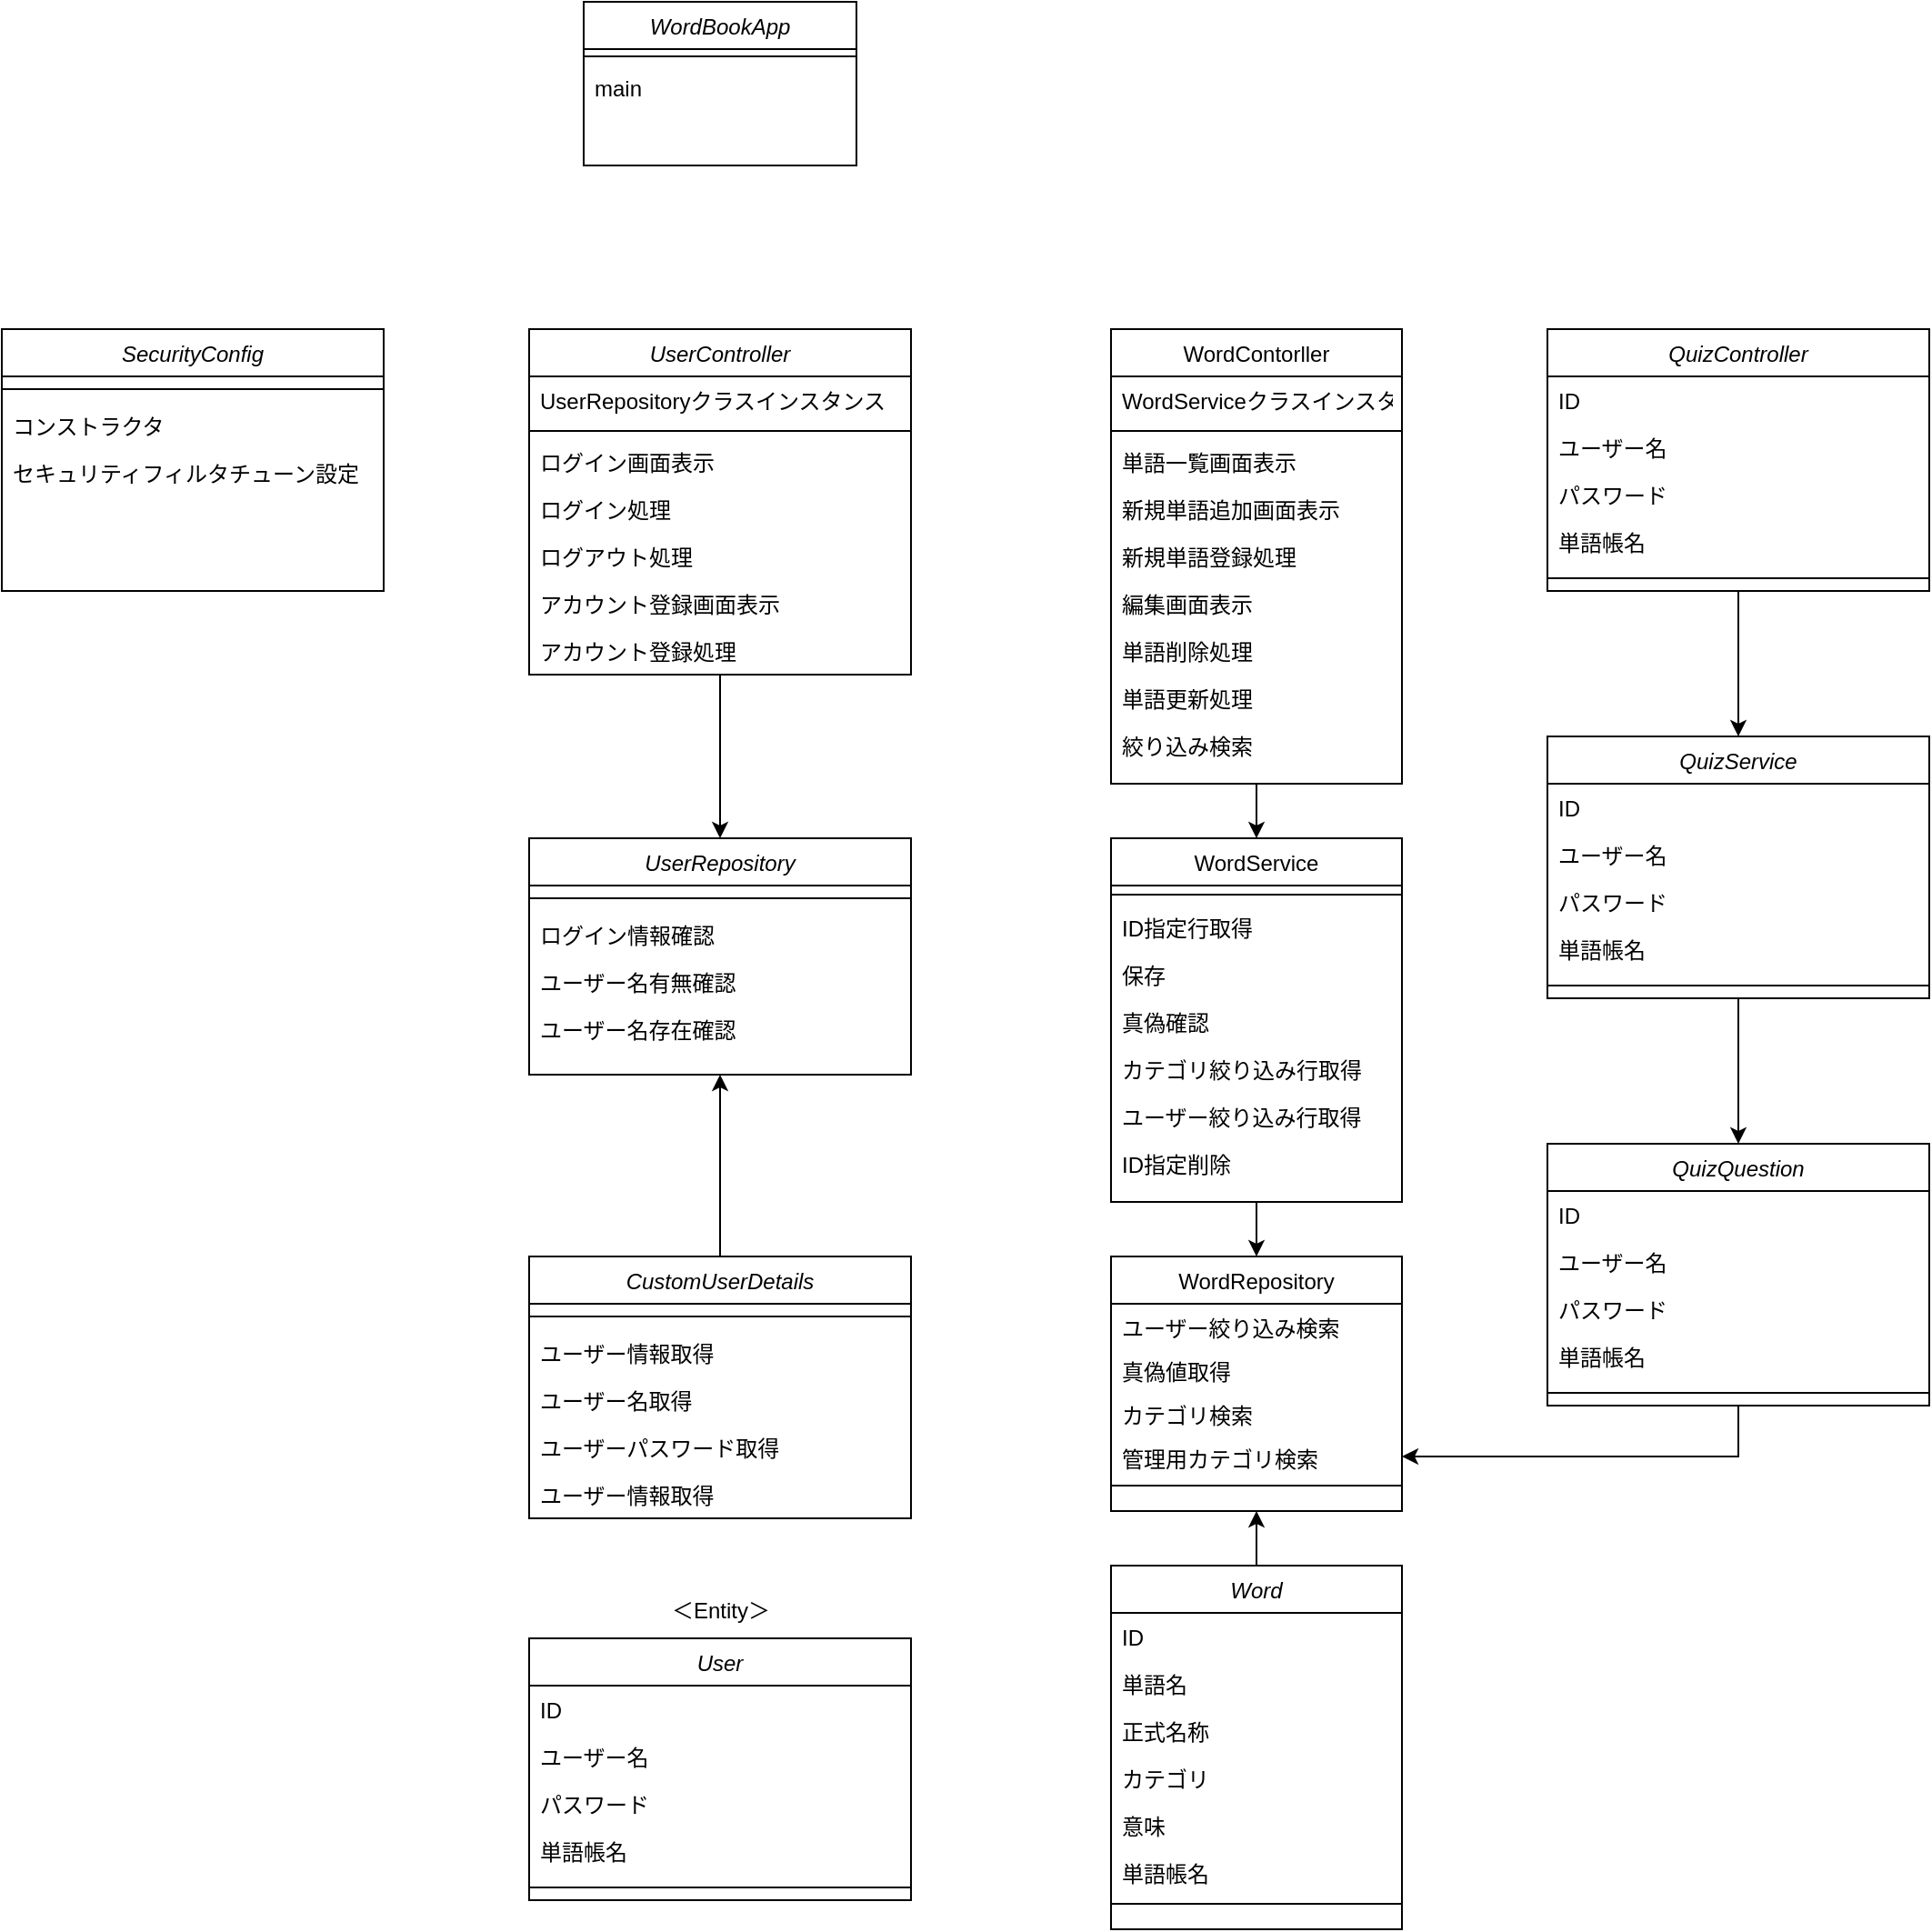 <mxfile version="26.2.15">
  <diagram id="C5RBs43oDa-KdzZeNtuy" name="Page-1">
    <mxGraphModel dx="1900" dy="2014" grid="1" gridSize="10" guides="1" tooltips="1" connect="1" arrows="1" fold="1" page="1" pageScale="1" pageWidth="827" pageHeight="1169" math="0" shadow="0">
      <root>
        <mxCell id="WIyWlLk6GJQsqaUBKTNV-0" />
        <mxCell id="WIyWlLk6GJQsqaUBKTNV-1" parent="WIyWlLk6GJQsqaUBKTNV-0" />
        <mxCell id="fqKVZ54tsh9SLhtuKbrm-7" style="edgeStyle=orthogonalEdgeStyle;rounded=0;orthogonalLoop=1;jettySize=auto;html=1;entryX=0.5;entryY=1;entryDx=0;entryDy=0;" edge="1" parent="WIyWlLk6GJQsqaUBKTNV-1" source="zkfFHV4jXpPFQw0GAbJ--0" target="zkfFHV4jXpPFQw0GAbJ--13">
          <mxGeometry relative="1" as="geometry" />
        </mxCell>
        <mxCell id="zkfFHV4jXpPFQw0GAbJ--0" value="Word" style="swimlane;fontStyle=2;align=center;verticalAlign=top;childLayout=stackLayout;horizontal=1;startSize=26;horizontalStack=0;resizeParent=1;resizeLast=0;collapsible=1;marginBottom=0;rounded=0;shadow=0;strokeWidth=1;" parent="WIyWlLk6GJQsqaUBKTNV-1" vertex="1">
          <mxGeometry x="80" y="580" width="160" height="200" as="geometry">
            <mxRectangle x="230" y="140" width="160" height="26" as="alternateBounds" />
          </mxGeometry>
        </mxCell>
        <mxCell id="zkfFHV4jXpPFQw0GAbJ--1" value="ID" style="text;align=left;verticalAlign=top;spacingLeft=4;spacingRight=4;overflow=hidden;rotatable=0;points=[[0,0.5],[1,0.5]];portConstraint=eastwest;" parent="zkfFHV4jXpPFQw0GAbJ--0" vertex="1">
          <mxGeometry y="26" width="160" height="26" as="geometry" />
        </mxCell>
        <mxCell id="zkfFHV4jXpPFQw0GAbJ--2" value="単語名" style="text;align=left;verticalAlign=top;spacingLeft=4;spacingRight=4;overflow=hidden;rotatable=0;points=[[0,0.5],[1,0.5]];portConstraint=eastwest;rounded=0;shadow=0;html=0;" parent="zkfFHV4jXpPFQw0GAbJ--0" vertex="1">
          <mxGeometry y="52" width="160" height="26" as="geometry" />
        </mxCell>
        <mxCell id="zkfFHV4jXpPFQw0GAbJ--3" value="正式名称" style="text;align=left;verticalAlign=top;spacingLeft=4;spacingRight=4;overflow=hidden;rotatable=0;points=[[0,0.5],[1,0.5]];portConstraint=eastwest;rounded=0;shadow=0;html=0;" parent="zkfFHV4jXpPFQw0GAbJ--0" vertex="1">
          <mxGeometry y="78" width="160" height="26" as="geometry" />
        </mxCell>
        <mxCell id="fqKVZ54tsh9SLhtuKbrm-28" value="カテゴリ" style="text;align=left;verticalAlign=top;spacingLeft=4;spacingRight=4;overflow=hidden;rotatable=0;points=[[0,0.5],[1,0.5]];portConstraint=eastwest;rounded=0;shadow=0;html=0;" vertex="1" parent="zkfFHV4jXpPFQw0GAbJ--0">
          <mxGeometry y="104" width="160" height="26" as="geometry" />
        </mxCell>
        <mxCell id="fqKVZ54tsh9SLhtuKbrm-29" value="意味" style="text;align=left;verticalAlign=top;spacingLeft=4;spacingRight=4;overflow=hidden;rotatable=0;points=[[0,0.5],[1,0.5]];portConstraint=eastwest;rounded=0;shadow=0;html=0;" vertex="1" parent="zkfFHV4jXpPFQw0GAbJ--0">
          <mxGeometry y="130" width="160" height="26" as="geometry" />
        </mxCell>
        <mxCell id="fqKVZ54tsh9SLhtuKbrm-30" value="単語帳名" style="text;align=left;verticalAlign=top;spacingLeft=4;spacingRight=4;overflow=hidden;rotatable=0;points=[[0,0.5],[1,0.5]];portConstraint=eastwest;rounded=0;shadow=0;html=0;" vertex="1" parent="zkfFHV4jXpPFQw0GAbJ--0">
          <mxGeometry y="156" width="160" height="26" as="geometry" />
        </mxCell>
        <mxCell id="zkfFHV4jXpPFQw0GAbJ--4" value="" style="line;html=1;strokeWidth=1;align=left;verticalAlign=middle;spacingTop=-1;spacingLeft=3;spacingRight=3;rotatable=0;labelPosition=right;points=[];portConstraint=eastwest;" parent="zkfFHV4jXpPFQw0GAbJ--0" vertex="1">
          <mxGeometry y="182" width="160" height="8" as="geometry" />
        </mxCell>
        <mxCell id="fqKVZ54tsh9SLhtuKbrm-9" style="edgeStyle=orthogonalEdgeStyle;rounded=0;orthogonalLoop=1;jettySize=auto;html=1;entryX=0.5;entryY=0;entryDx=0;entryDy=0;" edge="1" parent="WIyWlLk6GJQsqaUBKTNV-1" source="zkfFHV4jXpPFQw0GAbJ--6" target="zkfFHV4jXpPFQw0GAbJ--17">
          <mxGeometry relative="1" as="geometry" />
        </mxCell>
        <mxCell id="zkfFHV4jXpPFQw0GAbJ--6" value="WordContorller&#xa;" style="swimlane;fontStyle=0;align=center;verticalAlign=top;childLayout=stackLayout;horizontal=1;startSize=26;horizontalStack=0;resizeParent=1;resizeLast=0;collapsible=1;marginBottom=0;rounded=0;shadow=0;strokeWidth=1;" parent="WIyWlLk6GJQsqaUBKTNV-1" vertex="1">
          <mxGeometry x="80" y="-100" width="160" height="250" as="geometry">
            <mxRectangle x="130" y="380" width="160" height="26" as="alternateBounds" />
          </mxGeometry>
        </mxCell>
        <mxCell id="zkfFHV4jXpPFQw0GAbJ--7" value="WordServiceクラスインスタンス" style="text;align=left;verticalAlign=top;spacingLeft=4;spacingRight=4;overflow=hidden;rotatable=0;points=[[0,0.5],[1,0.5]];portConstraint=eastwest;" parent="zkfFHV4jXpPFQw0GAbJ--6" vertex="1">
          <mxGeometry y="26" width="160" height="26" as="geometry" />
        </mxCell>
        <mxCell id="zkfFHV4jXpPFQw0GAbJ--9" value="" style="line;html=1;strokeWidth=1;align=left;verticalAlign=middle;spacingTop=-1;spacingLeft=3;spacingRight=3;rotatable=0;labelPosition=right;points=[];portConstraint=eastwest;" parent="zkfFHV4jXpPFQw0GAbJ--6" vertex="1">
          <mxGeometry y="52" width="160" height="8" as="geometry" />
        </mxCell>
        <mxCell id="zkfFHV4jXpPFQw0GAbJ--11" value="単語一覧画面表示" style="text;align=left;verticalAlign=top;spacingLeft=4;spacingRight=4;overflow=hidden;rotatable=0;points=[[0,0.5],[1,0.5]];portConstraint=eastwest;" parent="zkfFHV4jXpPFQw0GAbJ--6" vertex="1">
          <mxGeometry y="60" width="160" height="26" as="geometry" />
        </mxCell>
        <mxCell id="fqKVZ54tsh9SLhtuKbrm-17" value="新規単語追加画面表示" style="text;align=left;verticalAlign=top;spacingLeft=4;spacingRight=4;overflow=hidden;rotatable=0;points=[[0,0.5],[1,0.5]];portConstraint=eastwest;" vertex="1" parent="zkfFHV4jXpPFQw0GAbJ--6">
          <mxGeometry y="86" width="160" height="26" as="geometry" />
        </mxCell>
        <mxCell id="fqKVZ54tsh9SLhtuKbrm-18" value="新規単語登録処理" style="text;align=left;verticalAlign=top;spacingLeft=4;spacingRight=4;overflow=hidden;rotatable=0;points=[[0,0.5],[1,0.5]];portConstraint=eastwest;" vertex="1" parent="zkfFHV4jXpPFQw0GAbJ--6">
          <mxGeometry y="112" width="160" height="26" as="geometry" />
        </mxCell>
        <mxCell id="fqKVZ54tsh9SLhtuKbrm-19" value="編集画面表示" style="text;align=left;verticalAlign=top;spacingLeft=4;spacingRight=4;overflow=hidden;rotatable=0;points=[[0,0.5],[1,0.5]];portConstraint=eastwest;" vertex="1" parent="zkfFHV4jXpPFQw0GAbJ--6">
          <mxGeometry y="138" width="160" height="26" as="geometry" />
        </mxCell>
        <mxCell id="fqKVZ54tsh9SLhtuKbrm-20" value="単語削除処理" style="text;align=left;verticalAlign=top;spacingLeft=4;spacingRight=4;overflow=hidden;rotatable=0;points=[[0,0.5],[1,0.5]];portConstraint=eastwest;" vertex="1" parent="zkfFHV4jXpPFQw0GAbJ--6">
          <mxGeometry y="164" width="160" height="26" as="geometry" />
        </mxCell>
        <mxCell id="fqKVZ54tsh9SLhtuKbrm-21" value="単語更新処理" style="text;align=left;verticalAlign=top;spacingLeft=4;spacingRight=4;overflow=hidden;rotatable=0;points=[[0,0.5],[1,0.5]];portConstraint=eastwest;" vertex="1" parent="zkfFHV4jXpPFQw0GAbJ--6">
          <mxGeometry y="190" width="160" height="26" as="geometry" />
        </mxCell>
        <mxCell id="fqKVZ54tsh9SLhtuKbrm-22" value="絞り込み検索" style="text;align=left;verticalAlign=top;spacingLeft=4;spacingRight=4;overflow=hidden;rotatable=0;points=[[0,0.5],[1,0.5]];portConstraint=eastwest;" vertex="1" parent="zkfFHV4jXpPFQw0GAbJ--6">
          <mxGeometry y="216" width="160" height="26" as="geometry" />
        </mxCell>
        <mxCell id="zkfFHV4jXpPFQw0GAbJ--13" value="WordRepository" style="swimlane;fontStyle=0;align=center;verticalAlign=top;childLayout=stackLayout;horizontal=1;startSize=26;horizontalStack=0;resizeParent=1;resizeLast=0;collapsible=1;marginBottom=0;rounded=0;shadow=0;strokeWidth=1;" parent="WIyWlLk6GJQsqaUBKTNV-1" vertex="1">
          <mxGeometry x="80" y="410" width="160" height="140" as="geometry">
            <mxRectangle x="340" y="380" width="170" height="26" as="alternateBounds" />
          </mxGeometry>
        </mxCell>
        <mxCell id="zkfFHV4jXpPFQw0GAbJ--14" value="ユーザー絞り込み検索" style="text;align=left;verticalAlign=top;spacingLeft=4;spacingRight=4;overflow=hidden;rotatable=0;points=[[0,0.5],[1,0.5]];portConstraint=eastwest;" parent="zkfFHV4jXpPFQw0GAbJ--13" vertex="1">
          <mxGeometry y="26" width="160" height="24" as="geometry" />
        </mxCell>
        <mxCell id="fqKVZ54tsh9SLhtuKbrm-23" value="真偽値取得" style="text;align=left;verticalAlign=top;spacingLeft=4;spacingRight=4;overflow=hidden;rotatable=0;points=[[0,0.5],[1,0.5]];portConstraint=eastwest;" vertex="1" parent="zkfFHV4jXpPFQw0GAbJ--13">
          <mxGeometry y="50" width="160" height="24" as="geometry" />
        </mxCell>
        <mxCell id="fqKVZ54tsh9SLhtuKbrm-24" value="カテゴリ検索" style="text;align=left;verticalAlign=top;spacingLeft=4;spacingRight=4;overflow=hidden;rotatable=0;points=[[0,0.5],[1,0.5]];portConstraint=eastwest;" vertex="1" parent="zkfFHV4jXpPFQw0GAbJ--13">
          <mxGeometry y="74" width="160" height="24" as="geometry" />
        </mxCell>
        <mxCell id="fqKVZ54tsh9SLhtuKbrm-25" value="管理用カテゴリ検索" style="text;align=left;verticalAlign=top;spacingLeft=4;spacingRight=4;overflow=hidden;rotatable=0;points=[[0,0.5],[1,0.5]];portConstraint=eastwest;" vertex="1" parent="zkfFHV4jXpPFQw0GAbJ--13">
          <mxGeometry y="98" width="160" height="24" as="geometry" />
        </mxCell>
        <mxCell id="zkfFHV4jXpPFQw0GAbJ--15" value="" style="line;html=1;strokeWidth=1;align=left;verticalAlign=middle;spacingTop=-1;spacingLeft=3;spacingRight=3;rotatable=0;labelPosition=right;points=[];portConstraint=eastwest;" parent="zkfFHV4jXpPFQw0GAbJ--13" vertex="1">
          <mxGeometry y="122" width="160" height="8" as="geometry" />
        </mxCell>
        <mxCell id="fqKVZ54tsh9SLhtuKbrm-8" style="edgeStyle=orthogonalEdgeStyle;rounded=0;orthogonalLoop=1;jettySize=auto;html=1;entryX=0.5;entryY=0;entryDx=0;entryDy=0;" edge="1" parent="WIyWlLk6GJQsqaUBKTNV-1" source="zkfFHV4jXpPFQw0GAbJ--17" target="zkfFHV4jXpPFQw0GAbJ--13">
          <mxGeometry relative="1" as="geometry" />
        </mxCell>
        <mxCell id="zkfFHV4jXpPFQw0GAbJ--17" value="WordService" style="swimlane;fontStyle=0;align=center;verticalAlign=top;childLayout=stackLayout;horizontal=1;startSize=26;horizontalStack=0;resizeParent=1;resizeLast=0;collapsible=1;marginBottom=0;rounded=0;shadow=0;strokeWidth=1;" parent="WIyWlLk6GJQsqaUBKTNV-1" vertex="1">
          <mxGeometry x="80" y="180" width="160" height="200" as="geometry">
            <mxRectangle x="80" y="200" width="160" height="26" as="alternateBounds" />
          </mxGeometry>
        </mxCell>
        <mxCell id="fqKVZ54tsh9SLhtuKbrm-12" style="line;html=1;strokeWidth=1;align=left;verticalAlign=middle;spacingTop=-1;spacingLeft=3;spacingRight=3;rotatable=0;labelPosition=right;points=[];portConstraint=eastwest;" vertex="1" parent="zkfFHV4jXpPFQw0GAbJ--17">
          <mxGeometry y="26" width="160" height="10" as="geometry" />
        </mxCell>
        <mxCell id="zkfFHV4jXpPFQw0GAbJ--18" value="ID指定行取得" style="text;align=left;verticalAlign=top;spacingLeft=4;spacingRight=4;overflow=hidden;rotatable=0;points=[[0,0.5],[1,0.5]];portConstraint=eastwest;" parent="zkfFHV4jXpPFQw0GAbJ--17" vertex="1">
          <mxGeometry y="36" width="160" height="26" as="geometry" />
        </mxCell>
        <mxCell id="fqKVZ54tsh9SLhtuKbrm-14" value="保存" style="text;align=left;verticalAlign=top;spacingLeft=4;spacingRight=4;overflow=hidden;rotatable=0;points=[[0,0.5],[1,0.5]];portConstraint=eastwest;rounded=0;shadow=0;html=0;" vertex="1" parent="zkfFHV4jXpPFQw0GAbJ--17">
          <mxGeometry y="62" width="160" height="26" as="geometry" />
        </mxCell>
        <mxCell id="zkfFHV4jXpPFQw0GAbJ--20" value="真偽確認&#xa;&#xa;" style="text;align=left;verticalAlign=top;spacingLeft=4;spacingRight=4;overflow=hidden;rotatable=0;points=[[0,0.5],[1,0.5]];portConstraint=eastwest;rounded=0;shadow=0;html=0;" parent="zkfFHV4jXpPFQw0GAbJ--17" vertex="1">
          <mxGeometry y="88" width="160" height="26" as="geometry" />
        </mxCell>
        <mxCell id="zkfFHV4jXpPFQw0GAbJ--19" value="カテゴリ絞り込み行取得" style="text;align=left;verticalAlign=top;spacingLeft=4;spacingRight=4;overflow=hidden;rotatable=0;points=[[0,0.5],[1,0.5]];portConstraint=eastwest;rounded=0;shadow=0;html=0;" parent="zkfFHV4jXpPFQw0GAbJ--17" vertex="1">
          <mxGeometry y="114" width="160" height="26" as="geometry" />
        </mxCell>
        <mxCell id="zkfFHV4jXpPFQw0GAbJ--22" value="ユーザー絞り込み行取得" style="text;align=left;verticalAlign=top;spacingLeft=4;spacingRight=4;overflow=hidden;rotatable=0;points=[[0,0.5],[1,0.5]];portConstraint=eastwest;rounded=0;shadow=0;html=0;" parent="zkfFHV4jXpPFQw0GAbJ--17" vertex="1">
          <mxGeometry y="140" width="160" height="26" as="geometry" />
        </mxCell>
        <mxCell id="zkfFHV4jXpPFQw0GAbJ--21" value="ID指定削除" style="text;align=left;verticalAlign=top;spacingLeft=4;spacingRight=4;overflow=hidden;rotatable=0;points=[[0,0.5],[1,0.5]];portConstraint=eastwest;rounded=0;shadow=0;html=0;" parent="zkfFHV4jXpPFQw0GAbJ--17" vertex="1">
          <mxGeometry y="166" width="160" height="26" as="geometry" />
        </mxCell>
        <mxCell id="fqKVZ54tsh9SLhtuKbrm-0" value="WordBookApp" style="swimlane;fontStyle=2;align=center;verticalAlign=top;childLayout=stackLayout;horizontal=1;startSize=26;horizontalStack=0;resizeParent=1;resizeLast=0;collapsible=1;marginBottom=0;rounded=0;shadow=0;strokeWidth=1;" vertex="1" parent="WIyWlLk6GJQsqaUBKTNV-1">
          <mxGeometry x="-210" y="-280" width="150" height="90" as="geometry">
            <mxRectangle x="230" y="140" width="160" height="26" as="alternateBounds" />
          </mxGeometry>
        </mxCell>
        <mxCell id="fqKVZ54tsh9SLhtuKbrm-4" value="" style="line;html=1;strokeWidth=1;align=left;verticalAlign=middle;spacingTop=-1;spacingLeft=3;spacingRight=3;rotatable=0;labelPosition=right;points=[];portConstraint=eastwest;" vertex="1" parent="fqKVZ54tsh9SLhtuKbrm-0">
          <mxGeometry y="26" width="150" height="8" as="geometry" />
        </mxCell>
        <mxCell id="fqKVZ54tsh9SLhtuKbrm-5" value="main&#xa;" style="text;align=left;verticalAlign=top;spacingLeft=4;spacingRight=4;overflow=hidden;rotatable=0;points=[[0,0.5],[1,0.5]];portConstraint=eastwest;" vertex="1" parent="fqKVZ54tsh9SLhtuKbrm-0">
          <mxGeometry y="34" width="150" height="26" as="geometry" />
        </mxCell>
        <mxCell id="fqKVZ54tsh9SLhtuKbrm-64" value="" style="edgeStyle=orthogonalEdgeStyle;rounded=0;orthogonalLoop=1;jettySize=auto;html=1;" edge="1" parent="WIyWlLk6GJQsqaUBKTNV-1" source="fqKVZ54tsh9SLhtuKbrm-42" target="fqKVZ54tsh9SLhtuKbrm-56">
          <mxGeometry relative="1" as="geometry" />
        </mxCell>
        <mxCell id="fqKVZ54tsh9SLhtuKbrm-42" value="UserController" style="swimlane;fontStyle=2;align=center;verticalAlign=top;childLayout=stackLayout;horizontal=1;startSize=26;horizontalStack=0;resizeParent=1;resizeLast=0;collapsible=1;marginBottom=0;rounded=0;shadow=0;strokeWidth=1;" vertex="1" parent="WIyWlLk6GJQsqaUBKTNV-1">
          <mxGeometry x="-240" y="-100" width="210" height="190" as="geometry">
            <mxRectangle x="230" y="140" width="160" height="26" as="alternateBounds" />
          </mxGeometry>
        </mxCell>
        <mxCell id="fqKVZ54tsh9SLhtuKbrm-50" value="UserRepositoryクラスインスタンス&#xa;&#xa;" style="text;align=left;verticalAlign=top;spacingLeft=4;spacingRight=4;overflow=hidden;rotatable=0;points=[[0,0.5],[1,0.5]];portConstraint=eastwest;" vertex="1" parent="fqKVZ54tsh9SLhtuKbrm-42">
          <mxGeometry y="26" width="210" height="26" as="geometry" />
        </mxCell>
        <mxCell id="fqKVZ54tsh9SLhtuKbrm-49" style="line;html=1;strokeWidth=1;align=left;verticalAlign=middle;spacingTop=-1;spacingLeft=3;spacingRight=3;rotatable=0;labelPosition=right;points=[];portConstraint=eastwest;" vertex="1" parent="fqKVZ54tsh9SLhtuKbrm-42">
          <mxGeometry y="52" width="210" height="8" as="geometry" />
        </mxCell>
        <mxCell id="fqKVZ54tsh9SLhtuKbrm-44" value="ログイン画面表示" style="text;align=left;verticalAlign=top;spacingLeft=4;spacingRight=4;overflow=hidden;rotatable=0;points=[[0,0.5],[1,0.5]];portConstraint=eastwest;" vertex="1" parent="fqKVZ54tsh9SLhtuKbrm-42">
          <mxGeometry y="60" width="210" height="26" as="geometry" />
        </mxCell>
        <mxCell id="fqKVZ54tsh9SLhtuKbrm-51" value="ログイン処理&#xa;" style="text;align=left;verticalAlign=top;spacingLeft=4;spacingRight=4;overflow=hidden;rotatable=0;points=[[0,0.5],[1,0.5]];portConstraint=eastwest;" vertex="1" parent="fqKVZ54tsh9SLhtuKbrm-42">
          <mxGeometry y="86" width="210" height="26" as="geometry" />
        </mxCell>
        <mxCell id="fqKVZ54tsh9SLhtuKbrm-52" value="ログアウト処理&#xa;" style="text;align=left;verticalAlign=top;spacingLeft=4;spacingRight=4;overflow=hidden;rotatable=0;points=[[0,0.5],[1,0.5]];portConstraint=eastwest;" vertex="1" parent="fqKVZ54tsh9SLhtuKbrm-42">
          <mxGeometry y="112" width="210" height="26" as="geometry" />
        </mxCell>
        <mxCell id="fqKVZ54tsh9SLhtuKbrm-53" value="アカウント登録画面表示&#xa;" style="text;align=left;verticalAlign=top;spacingLeft=4;spacingRight=4;overflow=hidden;rotatable=0;points=[[0,0.5],[1,0.5]];portConstraint=eastwest;" vertex="1" parent="fqKVZ54tsh9SLhtuKbrm-42">
          <mxGeometry y="138" width="210" height="26" as="geometry" />
        </mxCell>
        <mxCell id="fqKVZ54tsh9SLhtuKbrm-54" value="アカウント登録処理&#xa;" style="text;align=left;verticalAlign=top;spacingLeft=4;spacingRight=4;overflow=hidden;rotatable=0;points=[[0,0.5],[1,0.5]];portConstraint=eastwest;" vertex="1" parent="fqKVZ54tsh9SLhtuKbrm-42">
          <mxGeometry y="164" width="210" height="26" as="geometry" />
        </mxCell>
        <mxCell id="fqKVZ54tsh9SLhtuKbrm-56" value="UserRepository" style="swimlane;fontStyle=2;align=center;verticalAlign=top;childLayout=stackLayout;horizontal=1;startSize=26;horizontalStack=0;resizeParent=1;resizeLast=0;collapsible=1;marginBottom=0;rounded=0;shadow=0;strokeWidth=1;" vertex="1" parent="WIyWlLk6GJQsqaUBKTNV-1">
          <mxGeometry x="-240" y="180" width="210" height="130" as="geometry">
            <mxRectangle x="230" y="140" width="160" height="26" as="alternateBounds" />
          </mxGeometry>
        </mxCell>
        <mxCell id="fqKVZ54tsh9SLhtuKbrm-58" style="line;html=1;strokeWidth=1;align=left;verticalAlign=middle;spacingTop=-1;spacingLeft=3;spacingRight=3;rotatable=0;labelPosition=right;points=[];portConstraint=eastwest;" vertex="1" parent="fqKVZ54tsh9SLhtuKbrm-56">
          <mxGeometry y="26" width="210" height="14" as="geometry" />
        </mxCell>
        <mxCell id="fqKVZ54tsh9SLhtuKbrm-59" value="ログイン情報確認" style="text;align=left;verticalAlign=top;spacingLeft=4;spacingRight=4;overflow=hidden;rotatable=0;points=[[0,0.5],[1,0.5]];portConstraint=eastwest;" vertex="1" parent="fqKVZ54tsh9SLhtuKbrm-56">
          <mxGeometry y="40" width="210" height="26" as="geometry" />
        </mxCell>
        <mxCell id="fqKVZ54tsh9SLhtuKbrm-60" value="ユーザー名有無確認&#xa;" style="text;align=left;verticalAlign=top;spacingLeft=4;spacingRight=4;overflow=hidden;rotatable=0;points=[[0,0.5],[1,0.5]];portConstraint=eastwest;" vertex="1" parent="fqKVZ54tsh9SLhtuKbrm-56">
          <mxGeometry y="66" width="210" height="26" as="geometry" />
        </mxCell>
        <mxCell id="fqKVZ54tsh9SLhtuKbrm-61" value="ユーザー名存在確認&#xa;" style="text;align=left;verticalAlign=top;spacingLeft=4;spacingRight=4;overflow=hidden;rotatable=0;points=[[0,0.5],[1,0.5]];portConstraint=eastwest;" vertex="1" parent="fqKVZ54tsh9SLhtuKbrm-56">
          <mxGeometry y="92" width="210" height="26" as="geometry" />
        </mxCell>
        <mxCell id="fqKVZ54tsh9SLhtuKbrm-65" value="User" style="swimlane;fontStyle=2;align=center;verticalAlign=top;childLayout=stackLayout;horizontal=1;startSize=26;horizontalStack=0;resizeParent=1;resizeLast=0;collapsible=1;marginBottom=0;rounded=0;shadow=0;strokeWidth=1;" vertex="1" parent="WIyWlLk6GJQsqaUBKTNV-1">
          <mxGeometry x="-240" y="620" width="210" height="144" as="geometry">
            <mxRectangle x="230" y="140" width="160" height="26" as="alternateBounds" />
          </mxGeometry>
        </mxCell>
        <mxCell id="fqKVZ54tsh9SLhtuKbrm-71" value="ID" style="text;align=left;verticalAlign=top;spacingLeft=4;spacingRight=4;overflow=hidden;rotatable=0;points=[[0,0.5],[1,0.5]];portConstraint=eastwest;" vertex="1" parent="fqKVZ54tsh9SLhtuKbrm-65">
          <mxGeometry y="26" width="210" height="26" as="geometry" />
        </mxCell>
        <mxCell id="fqKVZ54tsh9SLhtuKbrm-72" value="ユーザー名" style="text;align=left;verticalAlign=top;spacingLeft=4;spacingRight=4;overflow=hidden;rotatable=0;points=[[0,0.5],[1,0.5]];portConstraint=eastwest;" vertex="1" parent="fqKVZ54tsh9SLhtuKbrm-65">
          <mxGeometry y="52" width="210" height="26" as="geometry" />
        </mxCell>
        <mxCell id="fqKVZ54tsh9SLhtuKbrm-73" value="パスワード&#xa;&#xa;" style="text;align=left;verticalAlign=top;spacingLeft=4;spacingRight=4;overflow=hidden;rotatable=0;points=[[0,0.5],[1,0.5]];portConstraint=eastwest;" vertex="1" parent="fqKVZ54tsh9SLhtuKbrm-65">
          <mxGeometry y="78" width="210" height="26" as="geometry" />
        </mxCell>
        <mxCell id="fqKVZ54tsh9SLhtuKbrm-74" value="単語帳名&#xa;" style="text;align=left;verticalAlign=top;spacingLeft=4;spacingRight=4;overflow=hidden;rotatable=0;points=[[0,0.5],[1,0.5]];portConstraint=eastwest;" vertex="1" parent="fqKVZ54tsh9SLhtuKbrm-65">
          <mxGeometry y="104" width="210" height="26" as="geometry" />
        </mxCell>
        <mxCell id="fqKVZ54tsh9SLhtuKbrm-66" style="line;html=1;strokeWidth=1;align=left;verticalAlign=middle;spacingTop=-1;spacingLeft=3;spacingRight=3;rotatable=0;labelPosition=right;points=[];portConstraint=eastwest;" vertex="1" parent="fqKVZ54tsh9SLhtuKbrm-65">
          <mxGeometry y="130" width="210" height="14" as="geometry" />
        </mxCell>
        <mxCell id="fqKVZ54tsh9SLhtuKbrm-111" value="" style="edgeStyle=orthogonalEdgeStyle;rounded=0;orthogonalLoop=1;jettySize=auto;html=1;" edge="1" parent="WIyWlLk6GJQsqaUBKTNV-1" source="fqKVZ54tsh9SLhtuKbrm-76" target="fqKVZ54tsh9SLhtuKbrm-105">
          <mxGeometry relative="1" as="geometry" />
        </mxCell>
        <mxCell id="fqKVZ54tsh9SLhtuKbrm-76" value="QuizController" style="swimlane;fontStyle=2;align=center;verticalAlign=top;childLayout=stackLayout;horizontal=1;startSize=26;horizontalStack=0;resizeParent=1;resizeLast=0;collapsible=1;marginBottom=0;rounded=0;shadow=0;strokeWidth=1;" vertex="1" parent="WIyWlLk6GJQsqaUBKTNV-1">
          <mxGeometry x="320" y="-100" width="210" height="144" as="geometry">
            <mxRectangle x="230" y="140" width="160" height="26" as="alternateBounds" />
          </mxGeometry>
        </mxCell>
        <mxCell id="fqKVZ54tsh9SLhtuKbrm-77" value="ID" style="text;align=left;verticalAlign=top;spacingLeft=4;spacingRight=4;overflow=hidden;rotatable=0;points=[[0,0.5],[1,0.5]];portConstraint=eastwest;" vertex="1" parent="fqKVZ54tsh9SLhtuKbrm-76">
          <mxGeometry y="26" width="210" height="26" as="geometry" />
        </mxCell>
        <mxCell id="fqKVZ54tsh9SLhtuKbrm-78" value="ユーザー名" style="text;align=left;verticalAlign=top;spacingLeft=4;spacingRight=4;overflow=hidden;rotatable=0;points=[[0,0.5],[1,0.5]];portConstraint=eastwest;" vertex="1" parent="fqKVZ54tsh9SLhtuKbrm-76">
          <mxGeometry y="52" width="210" height="26" as="geometry" />
        </mxCell>
        <mxCell id="fqKVZ54tsh9SLhtuKbrm-79" value="パスワード&#xa;&#xa;" style="text;align=left;verticalAlign=top;spacingLeft=4;spacingRight=4;overflow=hidden;rotatable=0;points=[[0,0.5],[1,0.5]];portConstraint=eastwest;" vertex="1" parent="fqKVZ54tsh9SLhtuKbrm-76">
          <mxGeometry y="78" width="210" height="26" as="geometry" />
        </mxCell>
        <mxCell id="fqKVZ54tsh9SLhtuKbrm-80" value="単語帳名&#xa;" style="text;align=left;verticalAlign=top;spacingLeft=4;spacingRight=4;overflow=hidden;rotatable=0;points=[[0,0.5],[1,0.5]];portConstraint=eastwest;" vertex="1" parent="fqKVZ54tsh9SLhtuKbrm-76">
          <mxGeometry y="104" width="210" height="26" as="geometry" />
        </mxCell>
        <mxCell id="fqKVZ54tsh9SLhtuKbrm-81" style="line;html=1;strokeWidth=1;align=left;verticalAlign=middle;spacingTop=-1;spacingLeft=3;spacingRight=3;rotatable=0;labelPosition=right;points=[];portConstraint=eastwest;" vertex="1" parent="fqKVZ54tsh9SLhtuKbrm-76">
          <mxGeometry y="130" width="210" height="14" as="geometry" />
        </mxCell>
        <mxCell id="fqKVZ54tsh9SLhtuKbrm-91" style="edgeStyle=orthogonalEdgeStyle;rounded=0;orthogonalLoop=1;jettySize=auto;html=1;entryX=0.5;entryY=1;entryDx=0;entryDy=0;" edge="1" parent="WIyWlLk6GJQsqaUBKTNV-1" source="fqKVZ54tsh9SLhtuKbrm-83" target="fqKVZ54tsh9SLhtuKbrm-56">
          <mxGeometry relative="1" as="geometry" />
        </mxCell>
        <mxCell id="fqKVZ54tsh9SLhtuKbrm-83" value="CustomUserDetails" style="swimlane;fontStyle=2;align=center;verticalAlign=top;childLayout=stackLayout;horizontal=1;startSize=26;horizontalStack=0;resizeParent=1;resizeLast=0;collapsible=1;marginBottom=0;rounded=0;shadow=0;strokeWidth=1;" vertex="1" parent="WIyWlLk6GJQsqaUBKTNV-1">
          <mxGeometry x="-240" y="410" width="210" height="144" as="geometry">
            <mxRectangle x="230" y="140" width="160" height="26" as="alternateBounds" />
          </mxGeometry>
        </mxCell>
        <mxCell id="fqKVZ54tsh9SLhtuKbrm-88" style="line;html=1;strokeWidth=1;align=left;verticalAlign=middle;spacingTop=-1;spacingLeft=3;spacingRight=3;rotatable=0;labelPosition=right;points=[];portConstraint=eastwest;" vertex="1" parent="fqKVZ54tsh9SLhtuKbrm-83">
          <mxGeometry y="26" width="210" height="14" as="geometry" />
        </mxCell>
        <mxCell id="fqKVZ54tsh9SLhtuKbrm-92" value="ユーザー情報取得&#xa;" style="text;align=left;verticalAlign=top;spacingLeft=4;spacingRight=4;overflow=hidden;rotatable=0;points=[[0,0.5],[1,0.5]];portConstraint=eastwest;" vertex="1" parent="fqKVZ54tsh9SLhtuKbrm-83">
          <mxGeometry y="40" width="210" height="26" as="geometry" />
        </mxCell>
        <mxCell id="fqKVZ54tsh9SLhtuKbrm-93" value="ユーザー名取得&#xa;" style="text;align=left;verticalAlign=top;spacingLeft=4;spacingRight=4;overflow=hidden;rotatable=0;points=[[0,0.5],[1,0.5]];portConstraint=eastwest;" vertex="1" parent="fqKVZ54tsh9SLhtuKbrm-83">
          <mxGeometry y="66" width="210" height="26" as="geometry" />
        </mxCell>
        <mxCell id="fqKVZ54tsh9SLhtuKbrm-94" value="ユーザーパスワード取得&#xa;" style="text;align=left;verticalAlign=top;spacingLeft=4;spacingRight=4;overflow=hidden;rotatable=0;points=[[0,0.5],[1,0.5]];portConstraint=eastwest;" vertex="1" parent="fqKVZ54tsh9SLhtuKbrm-83">
          <mxGeometry y="92" width="210" height="26" as="geometry" />
        </mxCell>
        <mxCell id="fqKVZ54tsh9SLhtuKbrm-95" value="ユーザー情報取得&#xa;" style="text;align=left;verticalAlign=top;spacingLeft=4;spacingRight=4;overflow=hidden;rotatable=0;points=[[0,0.5],[1,0.5]];portConstraint=eastwest;" vertex="1" parent="fqKVZ54tsh9SLhtuKbrm-83">
          <mxGeometry y="118" width="210" height="26" as="geometry" />
        </mxCell>
        <mxCell id="fqKVZ54tsh9SLhtuKbrm-90" value="＜Entity＞" style="text;html=1;align=center;verticalAlign=middle;resizable=0;points=[];autosize=1;strokeColor=none;fillColor=none;" vertex="1" parent="WIyWlLk6GJQsqaUBKTNV-1">
          <mxGeometry x="-175" y="590" width="80" height="30" as="geometry" />
        </mxCell>
        <mxCell id="fqKVZ54tsh9SLhtuKbrm-97" value="SecurityConfig" style="swimlane;fontStyle=2;align=center;verticalAlign=top;childLayout=stackLayout;horizontal=1;startSize=26;horizontalStack=0;resizeParent=1;resizeLast=0;collapsible=1;marginBottom=0;rounded=0;shadow=0;strokeWidth=1;" vertex="1" parent="WIyWlLk6GJQsqaUBKTNV-1">
          <mxGeometry x="-530" y="-100" width="210" height="144" as="geometry">
            <mxRectangle x="230" y="140" width="160" height="26" as="alternateBounds" />
          </mxGeometry>
        </mxCell>
        <mxCell id="fqKVZ54tsh9SLhtuKbrm-102" style="line;html=1;strokeWidth=1;align=left;verticalAlign=middle;spacingTop=-1;spacingLeft=3;spacingRight=3;rotatable=0;labelPosition=right;points=[];portConstraint=eastwest;" vertex="1" parent="fqKVZ54tsh9SLhtuKbrm-97">
          <mxGeometry y="26" width="210" height="14" as="geometry" />
        </mxCell>
        <mxCell id="fqKVZ54tsh9SLhtuKbrm-100" value="コンストラクタ" style="text;align=left;verticalAlign=top;spacingLeft=4;spacingRight=4;overflow=hidden;rotatable=0;points=[[0,0.5],[1,0.5]];portConstraint=eastwest;" vertex="1" parent="fqKVZ54tsh9SLhtuKbrm-97">
          <mxGeometry y="40" width="210" height="26" as="geometry" />
        </mxCell>
        <mxCell id="fqKVZ54tsh9SLhtuKbrm-101" value="セキュリティフィルタチューン設定&#xa;" style="text;align=left;verticalAlign=top;spacingLeft=4;spacingRight=4;overflow=hidden;rotatable=0;points=[[0,0.5],[1,0.5]];portConstraint=eastwest;" vertex="1" parent="fqKVZ54tsh9SLhtuKbrm-97">
          <mxGeometry y="66" width="210" height="26" as="geometry" />
        </mxCell>
        <mxCell id="fqKVZ54tsh9SLhtuKbrm-118" value="" style="edgeStyle=orthogonalEdgeStyle;rounded=0;orthogonalLoop=1;jettySize=auto;html=1;" edge="1" parent="WIyWlLk6GJQsqaUBKTNV-1" source="fqKVZ54tsh9SLhtuKbrm-105" target="fqKVZ54tsh9SLhtuKbrm-112">
          <mxGeometry relative="1" as="geometry" />
        </mxCell>
        <mxCell id="fqKVZ54tsh9SLhtuKbrm-105" value="QuizService" style="swimlane;fontStyle=2;align=center;verticalAlign=top;childLayout=stackLayout;horizontal=1;startSize=26;horizontalStack=0;resizeParent=1;resizeLast=0;collapsible=1;marginBottom=0;rounded=0;shadow=0;strokeWidth=1;" vertex="1" parent="WIyWlLk6GJQsqaUBKTNV-1">
          <mxGeometry x="320" y="124" width="210" height="144" as="geometry">
            <mxRectangle x="230" y="140" width="160" height="26" as="alternateBounds" />
          </mxGeometry>
        </mxCell>
        <mxCell id="fqKVZ54tsh9SLhtuKbrm-106" value="ID" style="text;align=left;verticalAlign=top;spacingLeft=4;spacingRight=4;overflow=hidden;rotatable=0;points=[[0,0.5],[1,0.5]];portConstraint=eastwest;" vertex="1" parent="fqKVZ54tsh9SLhtuKbrm-105">
          <mxGeometry y="26" width="210" height="26" as="geometry" />
        </mxCell>
        <mxCell id="fqKVZ54tsh9SLhtuKbrm-107" value="ユーザー名" style="text;align=left;verticalAlign=top;spacingLeft=4;spacingRight=4;overflow=hidden;rotatable=0;points=[[0,0.5],[1,0.5]];portConstraint=eastwest;" vertex="1" parent="fqKVZ54tsh9SLhtuKbrm-105">
          <mxGeometry y="52" width="210" height="26" as="geometry" />
        </mxCell>
        <mxCell id="fqKVZ54tsh9SLhtuKbrm-108" value="パスワード&#xa;&#xa;" style="text;align=left;verticalAlign=top;spacingLeft=4;spacingRight=4;overflow=hidden;rotatable=0;points=[[0,0.5],[1,0.5]];portConstraint=eastwest;" vertex="1" parent="fqKVZ54tsh9SLhtuKbrm-105">
          <mxGeometry y="78" width="210" height="26" as="geometry" />
        </mxCell>
        <mxCell id="fqKVZ54tsh9SLhtuKbrm-109" value="単語帳名&#xa;" style="text;align=left;verticalAlign=top;spacingLeft=4;spacingRight=4;overflow=hidden;rotatable=0;points=[[0,0.5],[1,0.5]];portConstraint=eastwest;" vertex="1" parent="fqKVZ54tsh9SLhtuKbrm-105">
          <mxGeometry y="104" width="210" height="26" as="geometry" />
        </mxCell>
        <mxCell id="fqKVZ54tsh9SLhtuKbrm-110" style="line;html=1;strokeWidth=1;align=left;verticalAlign=middle;spacingTop=-1;spacingLeft=3;spacingRight=3;rotatable=0;labelPosition=right;points=[];portConstraint=eastwest;" vertex="1" parent="fqKVZ54tsh9SLhtuKbrm-105">
          <mxGeometry y="130" width="210" height="14" as="geometry" />
        </mxCell>
        <mxCell id="fqKVZ54tsh9SLhtuKbrm-120" style="edgeStyle=orthogonalEdgeStyle;rounded=0;orthogonalLoop=1;jettySize=auto;html=1;exitX=0.5;exitY=1;exitDx=0;exitDy=0;entryX=1;entryY=0.5;entryDx=0;entryDy=0;" edge="1" parent="WIyWlLk6GJQsqaUBKTNV-1" source="fqKVZ54tsh9SLhtuKbrm-112" target="fqKVZ54tsh9SLhtuKbrm-25">
          <mxGeometry relative="1" as="geometry" />
        </mxCell>
        <mxCell id="fqKVZ54tsh9SLhtuKbrm-112" value="QuizQuestion" style="swimlane;fontStyle=2;align=center;verticalAlign=top;childLayout=stackLayout;horizontal=1;startSize=26;horizontalStack=0;resizeParent=1;resizeLast=0;collapsible=1;marginBottom=0;rounded=0;shadow=0;strokeWidth=1;" vertex="1" parent="WIyWlLk6GJQsqaUBKTNV-1">
          <mxGeometry x="320" y="348" width="210" height="144" as="geometry">
            <mxRectangle x="230" y="140" width="160" height="26" as="alternateBounds" />
          </mxGeometry>
        </mxCell>
        <mxCell id="fqKVZ54tsh9SLhtuKbrm-113" value="ID" style="text;align=left;verticalAlign=top;spacingLeft=4;spacingRight=4;overflow=hidden;rotatable=0;points=[[0,0.5],[1,0.5]];portConstraint=eastwest;" vertex="1" parent="fqKVZ54tsh9SLhtuKbrm-112">
          <mxGeometry y="26" width="210" height="26" as="geometry" />
        </mxCell>
        <mxCell id="fqKVZ54tsh9SLhtuKbrm-114" value="ユーザー名" style="text;align=left;verticalAlign=top;spacingLeft=4;spacingRight=4;overflow=hidden;rotatable=0;points=[[0,0.5],[1,0.5]];portConstraint=eastwest;" vertex="1" parent="fqKVZ54tsh9SLhtuKbrm-112">
          <mxGeometry y="52" width="210" height="26" as="geometry" />
        </mxCell>
        <mxCell id="fqKVZ54tsh9SLhtuKbrm-115" value="パスワード&#xa;&#xa;" style="text;align=left;verticalAlign=top;spacingLeft=4;spacingRight=4;overflow=hidden;rotatable=0;points=[[0,0.5],[1,0.5]];portConstraint=eastwest;" vertex="1" parent="fqKVZ54tsh9SLhtuKbrm-112">
          <mxGeometry y="78" width="210" height="26" as="geometry" />
        </mxCell>
        <mxCell id="fqKVZ54tsh9SLhtuKbrm-116" value="単語帳名&#xa;" style="text;align=left;verticalAlign=top;spacingLeft=4;spacingRight=4;overflow=hidden;rotatable=0;points=[[0,0.5],[1,0.5]];portConstraint=eastwest;" vertex="1" parent="fqKVZ54tsh9SLhtuKbrm-112">
          <mxGeometry y="104" width="210" height="26" as="geometry" />
        </mxCell>
        <mxCell id="fqKVZ54tsh9SLhtuKbrm-117" style="line;html=1;strokeWidth=1;align=left;verticalAlign=middle;spacingTop=-1;spacingLeft=3;spacingRight=3;rotatable=0;labelPosition=right;points=[];portConstraint=eastwest;" vertex="1" parent="fqKVZ54tsh9SLhtuKbrm-112">
          <mxGeometry y="130" width="210" height="14" as="geometry" />
        </mxCell>
      </root>
    </mxGraphModel>
  </diagram>
</mxfile>
